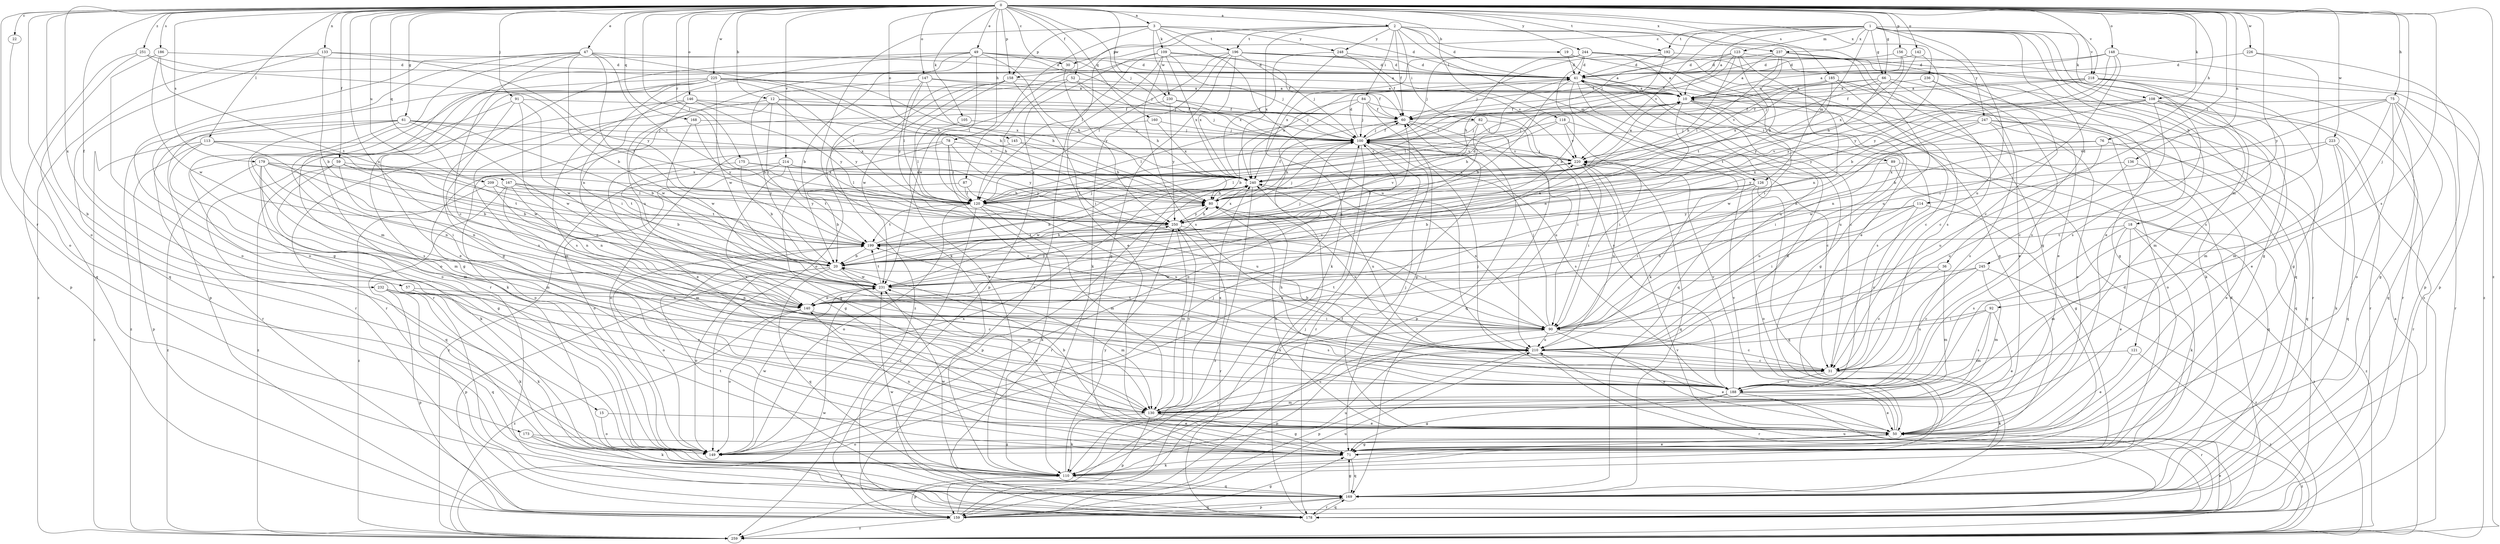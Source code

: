strict digraph  {
0;
1;
2;
3;
10;
12;
15;
18;
19;
20;
22;
30;
31;
36;
41;
47;
49;
50;
52;
57;
59;
60;
61;
66;
71;
75;
76;
78;
80;
82;
84;
87;
89;
90;
91;
92;
100;
105;
108;
109;
110;
113;
114;
118;
120;
121;
123;
126;
130;
133;
136;
140;
142;
145;
146;
147;
148;
149;
156;
158;
159;
160;
167;
168;
169;
173;
175;
178;
179;
185;
186;
188;
192;
196;
199;
209;
210;
214;
218;
220;
223;
225;
226;
230;
231;
232;
236;
237;
240;
244;
245;
247;
248;
250;
251;
259;
0 -> 2  [label=a];
0 -> 3  [label=a];
0 -> 12  [label=b];
0 -> 15  [label=b];
0 -> 22  [label=c];
0 -> 30  [label=c];
0 -> 47  [label=e];
0 -> 49  [label=e];
0 -> 52  [label=f];
0 -> 57  [label=f];
0 -> 59  [label=f];
0 -> 61  [label=g];
0 -> 66  [label=g];
0 -> 75  [label=h];
0 -> 76  [label=h];
0 -> 78  [label=h];
0 -> 91  [label=j];
0 -> 92  [label=j];
0 -> 100  [label=j];
0 -> 105  [label=k];
0 -> 108  [label=k];
0 -> 113  [label=l];
0 -> 114  [label=l];
0 -> 118  [label=l];
0 -> 120  [label=l];
0 -> 133  [label=n];
0 -> 136  [label=n];
0 -> 140  [label=n];
0 -> 142  [label=o];
0 -> 145  [label=o];
0 -> 146  [label=o];
0 -> 147  [label=o];
0 -> 148  [label=o];
0 -> 149  [label=o];
0 -> 156  [label=p];
0 -> 158  [label=p];
0 -> 160  [label=q];
0 -> 167  [label=q];
0 -> 168  [label=q];
0 -> 173  [label=r];
0 -> 175  [label=r];
0 -> 179  [label=s];
0 -> 185  [label=s];
0 -> 186  [label=s];
0 -> 188  [label=s];
0 -> 192  [label=t];
0 -> 209  [label=u];
0 -> 214  [label=v];
0 -> 218  [label=v];
0 -> 223  [label=w];
0 -> 225  [label=w];
0 -> 226  [label=w];
0 -> 230  [label=w];
0 -> 232  [label=x];
0 -> 236  [label=x];
0 -> 237  [label=x];
0 -> 244  [label=y];
0 -> 245  [label=y];
0 -> 251  [label=z];
0 -> 259  [label=z];
1 -> 10  [label=a];
1 -> 18  [label=b];
1 -> 30  [label=c];
1 -> 36  [label=d];
1 -> 50  [label=e];
1 -> 66  [label=g];
1 -> 100  [label=j];
1 -> 108  [label=k];
1 -> 121  [label=m];
1 -> 123  [label=m];
1 -> 126  [label=m];
1 -> 192  [label=t];
1 -> 210  [label=u];
1 -> 218  [label=v];
1 -> 220  [label=v];
1 -> 237  [label=x];
1 -> 247  [label=y];
2 -> 19  [label=b];
2 -> 41  [label=d];
2 -> 50  [label=e];
2 -> 60  [label=f];
2 -> 71  [label=g];
2 -> 82  [label=i];
2 -> 84  [label=i];
2 -> 120  [label=l];
2 -> 126  [label=m];
2 -> 158  [label=p];
2 -> 196  [label=t];
2 -> 240  [label=x];
2 -> 248  [label=y];
3 -> 41  [label=d];
3 -> 87  [label=i];
3 -> 109  [label=k];
3 -> 110  [label=k];
3 -> 158  [label=p];
3 -> 196  [label=t];
3 -> 210  [label=u];
3 -> 230  [label=w];
3 -> 248  [label=y];
10 -> 60  [label=f];
10 -> 89  [label=i];
10 -> 120  [label=l];
10 -> 140  [label=n];
10 -> 188  [label=s];
10 -> 210  [label=u];
12 -> 60  [label=f];
12 -> 100  [label=j];
12 -> 178  [label=r];
12 -> 188  [label=s];
12 -> 199  [label=t];
12 -> 250  [label=y];
15 -> 50  [label=e];
15 -> 149  [label=o];
18 -> 50  [label=e];
18 -> 110  [label=k];
18 -> 130  [label=m];
18 -> 188  [label=s];
18 -> 199  [label=t];
18 -> 259  [label=z];
19 -> 41  [label=d];
19 -> 71  [label=g];
19 -> 90  [label=i];
20 -> 60  [label=f];
20 -> 80  [label=h];
20 -> 100  [label=j];
20 -> 130  [label=m];
20 -> 149  [label=o];
20 -> 159  [label=p];
20 -> 169  [label=q];
20 -> 231  [label=w];
22 -> 149  [label=o];
30 -> 178  [label=r];
30 -> 250  [label=y];
31 -> 80  [label=h];
31 -> 110  [label=k];
31 -> 188  [label=s];
36 -> 31  [label=c];
36 -> 130  [label=m];
36 -> 231  [label=w];
41 -> 10  [label=a];
41 -> 20  [label=b];
41 -> 31  [label=c];
41 -> 71  [label=g];
41 -> 110  [label=k];
41 -> 169  [label=q];
41 -> 210  [label=u];
41 -> 240  [label=x];
47 -> 20  [label=b];
47 -> 31  [label=c];
47 -> 41  [label=d];
47 -> 71  [label=g];
47 -> 80  [label=h];
47 -> 120  [label=l];
47 -> 130  [label=m];
47 -> 149  [label=o];
47 -> 199  [label=t];
49 -> 10  [label=a];
49 -> 20  [label=b];
49 -> 41  [label=d];
49 -> 71  [label=g];
49 -> 80  [label=h];
49 -> 100  [label=j];
49 -> 120  [label=l];
49 -> 140  [label=n];
49 -> 210  [label=u];
50 -> 20  [label=b];
50 -> 41  [label=d];
50 -> 71  [label=g];
50 -> 80  [label=h];
50 -> 100  [label=j];
50 -> 149  [label=o];
50 -> 220  [label=v];
50 -> 231  [label=w];
50 -> 259  [label=z];
52 -> 10  [label=a];
52 -> 50  [label=e];
52 -> 80  [label=h];
52 -> 100  [label=j];
52 -> 120  [label=l];
57 -> 110  [label=k];
57 -> 140  [label=n];
59 -> 20  [label=b];
59 -> 130  [label=m];
59 -> 140  [label=n];
59 -> 199  [label=t];
59 -> 240  [label=x];
59 -> 259  [label=z];
60 -> 100  [label=j];
60 -> 159  [label=p];
60 -> 210  [label=u];
61 -> 20  [label=b];
61 -> 100  [label=j];
61 -> 130  [label=m];
61 -> 178  [label=r];
61 -> 188  [label=s];
61 -> 231  [label=w];
61 -> 240  [label=x];
61 -> 259  [label=z];
66 -> 10  [label=a];
66 -> 31  [label=c];
66 -> 100  [label=j];
66 -> 188  [label=s];
66 -> 240  [label=x];
66 -> 250  [label=y];
71 -> 50  [label=e];
71 -> 110  [label=k];
71 -> 140  [label=n];
71 -> 169  [label=q];
75 -> 20  [label=b];
75 -> 60  [label=f];
75 -> 71  [label=g];
75 -> 130  [label=m];
75 -> 140  [label=n];
75 -> 149  [label=o];
75 -> 169  [label=q];
75 -> 178  [label=r];
76 -> 169  [label=q];
76 -> 210  [label=u];
76 -> 220  [label=v];
76 -> 250  [label=y];
78 -> 31  [label=c];
78 -> 71  [label=g];
78 -> 120  [label=l];
78 -> 149  [label=o];
78 -> 220  [label=v];
78 -> 250  [label=y];
80 -> 60  [label=f];
80 -> 210  [label=u];
80 -> 220  [label=v];
80 -> 250  [label=y];
82 -> 90  [label=i];
82 -> 100  [label=j];
82 -> 120  [label=l];
82 -> 140  [label=n];
82 -> 169  [label=q];
84 -> 20  [label=b];
84 -> 60  [label=f];
84 -> 71  [label=g];
84 -> 100  [label=j];
84 -> 149  [label=o];
84 -> 188  [label=s];
87 -> 20  [label=b];
87 -> 120  [label=l];
87 -> 210  [label=u];
89 -> 71  [label=g];
89 -> 169  [label=q];
89 -> 210  [label=u];
89 -> 240  [label=x];
90 -> 20  [label=b];
90 -> 31  [label=c];
90 -> 50  [label=e];
90 -> 100  [label=j];
90 -> 159  [label=p];
90 -> 199  [label=t];
90 -> 210  [label=u];
90 -> 240  [label=x];
91 -> 31  [label=c];
91 -> 60  [label=f];
91 -> 149  [label=o];
91 -> 188  [label=s];
91 -> 231  [label=w];
92 -> 50  [label=e];
92 -> 90  [label=i];
92 -> 130  [label=m];
92 -> 188  [label=s];
92 -> 210  [label=u];
100 -> 41  [label=d];
100 -> 60  [label=f];
100 -> 80  [label=h];
100 -> 149  [label=o];
100 -> 178  [label=r];
100 -> 188  [label=s];
100 -> 220  [label=v];
105 -> 100  [label=j];
105 -> 120  [label=l];
108 -> 31  [label=c];
108 -> 50  [label=e];
108 -> 60  [label=f];
108 -> 130  [label=m];
108 -> 140  [label=n];
108 -> 178  [label=r];
108 -> 250  [label=y];
109 -> 41  [label=d];
109 -> 50  [label=e];
109 -> 60  [label=f];
109 -> 100  [label=j];
109 -> 159  [label=p];
109 -> 178  [label=r];
109 -> 188  [label=s];
109 -> 240  [label=x];
110 -> 90  [label=i];
110 -> 159  [label=p];
110 -> 169  [label=q];
110 -> 210  [label=u];
110 -> 231  [label=w];
110 -> 250  [label=y];
113 -> 90  [label=i];
113 -> 130  [label=m];
113 -> 159  [label=p];
113 -> 220  [label=v];
113 -> 231  [label=w];
113 -> 259  [label=z];
114 -> 31  [label=c];
114 -> 90  [label=i];
114 -> 140  [label=n];
114 -> 250  [label=y];
114 -> 259  [label=z];
118 -> 31  [label=c];
118 -> 80  [label=h];
118 -> 90  [label=i];
118 -> 100  [label=j];
118 -> 220  [label=v];
120 -> 110  [label=k];
120 -> 130  [label=m];
120 -> 149  [label=o];
120 -> 178  [label=r];
120 -> 199  [label=t];
120 -> 210  [label=u];
121 -> 31  [label=c];
121 -> 50  [label=e];
121 -> 259  [label=z];
123 -> 41  [label=d];
123 -> 60  [label=f];
123 -> 71  [label=g];
123 -> 80  [label=h];
123 -> 120  [label=l];
123 -> 140  [label=n];
123 -> 199  [label=t];
126 -> 20  [label=b];
126 -> 90  [label=i];
126 -> 120  [label=l];
126 -> 149  [label=o];
126 -> 169  [label=q];
130 -> 50  [label=e];
130 -> 71  [label=g];
130 -> 110  [label=k];
130 -> 159  [label=p];
130 -> 210  [label=u];
130 -> 240  [label=x];
130 -> 250  [label=y];
133 -> 20  [label=b];
133 -> 41  [label=d];
133 -> 169  [label=q];
133 -> 250  [label=y];
133 -> 259  [label=z];
136 -> 50  [label=e];
136 -> 210  [label=u];
136 -> 240  [label=x];
140 -> 90  [label=i];
140 -> 149  [label=o];
140 -> 188  [label=s];
140 -> 220  [label=v];
140 -> 259  [label=z];
142 -> 41  [label=d];
142 -> 80  [label=h];
142 -> 250  [label=y];
145 -> 80  [label=h];
145 -> 149  [label=o];
145 -> 220  [label=v];
146 -> 60  [label=f];
146 -> 80  [label=h];
146 -> 130  [label=m];
146 -> 178  [label=r];
146 -> 231  [label=w];
146 -> 250  [label=y];
147 -> 10  [label=a];
147 -> 20  [label=b];
147 -> 60  [label=f];
147 -> 80  [label=h];
147 -> 120  [label=l];
147 -> 250  [label=y];
148 -> 10  [label=a];
148 -> 20  [label=b];
148 -> 41  [label=d];
148 -> 90  [label=i];
148 -> 159  [label=p];
148 -> 250  [label=y];
149 -> 100  [label=j];
149 -> 231  [label=w];
149 -> 240  [label=x];
156 -> 41  [label=d];
156 -> 60  [label=f];
156 -> 240  [label=x];
156 -> 259  [label=z];
158 -> 10  [label=a];
158 -> 90  [label=i];
158 -> 110  [label=k];
158 -> 149  [label=o];
158 -> 231  [label=w];
158 -> 259  [label=z];
159 -> 60  [label=f];
159 -> 71  [label=g];
159 -> 100  [label=j];
159 -> 169  [label=q];
159 -> 210  [label=u];
159 -> 259  [label=z];
160 -> 50  [label=e];
160 -> 100  [label=j];
160 -> 240  [label=x];
167 -> 20  [label=b];
167 -> 120  [label=l];
167 -> 130  [label=m];
167 -> 140  [label=n];
167 -> 169  [label=q];
167 -> 250  [label=y];
168 -> 100  [label=j];
168 -> 231  [label=w];
168 -> 250  [label=y];
169 -> 41  [label=d];
169 -> 71  [label=g];
169 -> 159  [label=p];
169 -> 178  [label=r];
169 -> 199  [label=t];
169 -> 231  [label=w];
173 -> 71  [label=g];
173 -> 110  [label=k];
173 -> 178  [label=r];
175 -> 20  [label=b];
175 -> 120  [label=l];
175 -> 188  [label=s];
175 -> 240  [label=x];
178 -> 41  [label=d];
178 -> 50  [label=e];
178 -> 169  [label=q];
178 -> 210  [label=u];
178 -> 240  [label=x];
179 -> 20  [label=b];
179 -> 71  [label=g];
179 -> 110  [label=k];
179 -> 140  [label=n];
179 -> 199  [label=t];
179 -> 240  [label=x];
179 -> 250  [label=y];
179 -> 259  [label=z];
185 -> 10  [label=a];
185 -> 31  [label=c];
185 -> 50  [label=e];
185 -> 120  [label=l];
185 -> 178  [label=r];
185 -> 199  [label=t];
185 -> 220  [label=v];
186 -> 41  [label=d];
186 -> 149  [label=o];
186 -> 199  [label=t];
186 -> 231  [label=w];
188 -> 50  [label=e];
188 -> 71  [label=g];
188 -> 100  [label=j];
188 -> 130  [label=m];
188 -> 178  [label=r];
188 -> 220  [label=v];
192 -> 41  [label=d];
192 -> 100  [label=j];
192 -> 120  [label=l];
192 -> 259  [label=z];
196 -> 10  [label=a];
196 -> 41  [label=d];
196 -> 71  [label=g];
196 -> 100  [label=j];
196 -> 110  [label=k];
196 -> 120  [label=l];
196 -> 220  [label=v];
196 -> 231  [label=w];
196 -> 240  [label=x];
199 -> 20  [label=b];
199 -> 80  [label=h];
199 -> 100  [label=j];
199 -> 149  [label=o];
209 -> 80  [label=h];
209 -> 140  [label=n];
209 -> 199  [label=t];
209 -> 259  [label=z];
210 -> 31  [label=c];
210 -> 50  [label=e];
210 -> 159  [label=p];
210 -> 178  [label=r];
210 -> 199  [label=t];
214 -> 71  [label=g];
214 -> 149  [label=o];
214 -> 199  [label=t];
214 -> 240  [label=x];
214 -> 250  [label=y];
214 -> 259  [label=z];
218 -> 10  [label=a];
218 -> 60  [label=f];
218 -> 71  [label=g];
218 -> 130  [label=m];
218 -> 178  [label=r];
218 -> 188  [label=s];
218 -> 250  [label=y];
220 -> 10  [label=a];
220 -> 90  [label=i];
220 -> 100  [label=j];
220 -> 120  [label=l];
220 -> 169  [label=q];
220 -> 210  [label=u];
220 -> 240  [label=x];
223 -> 110  [label=k];
223 -> 169  [label=q];
223 -> 178  [label=r];
223 -> 220  [label=v];
223 -> 231  [label=w];
225 -> 10  [label=a];
225 -> 71  [label=g];
225 -> 80  [label=h];
225 -> 90  [label=i];
225 -> 120  [label=l];
225 -> 149  [label=o];
225 -> 159  [label=p];
225 -> 178  [label=r];
225 -> 231  [label=w];
225 -> 240  [label=x];
226 -> 41  [label=d];
226 -> 159  [label=p];
226 -> 188  [label=s];
230 -> 60  [label=f];
230 -> 100  [label=j];
230 -> 110  [label=k];
230 -> 250  [label=y];
231 -> 10  [label=a];
231 -> 130  [label=m];
231 -> 140  [label=n];
231 -> 199  [label=t];
231 -> 250  [label=y];
232 -> 31  [label=c];
232 -> 110  [label=k];
232 -> 140  [label=n];
232 -> 159  [label=p];
232 -> 169  [label=q];
232 -> 188  [label=s];
236 -> 10  [label=a];
236 -> 50  [label=e];
236 -> 110  [label=k];
237 -> 10  [label=a];
237 -> 31  [label=c];
237 -> 41  [label=d];
237 -> 80  [label=h];
237 -> 120  [label=l];
237 -> 210  [label=u];
240 -> 80  [label=h];
240 -> 120  [label=l];
240 -> 159  [label=p];
240 -> 178  [label=r];
240 -> 210  [label=u];
240 -> 231  [label=w];
240 -> 259  [label=z];
244 -> 10  [label=a];
244 -> 20  [label=b];
244 -> 41  [label=d];
244 -> 71  [label=g];
244 -> 80  [label=h];
244 -> 100  [label=j];
244 -> 169  [label=q];
244 -> 188  [label=s];
244 -> 240  [label=x];
245 -> 31  [label=c];
245 -> 90  [label=i];
245 -> 130  [label=m];
245 -> 231  [label=w];
245 -> 259  [label=z];
247 -> 50  [label=e];
247 -> 90  [label=i];
247 -> 100  [label=j];
247 -> 149  [label=o];
247 -> 169  [label=q];
247 -> 188  [label=s];
247 -> 231  [label=w];
248 -> 41  [label=d];
248 -> 60  [label=f];
248 -> 110  [label=k];
248 -> 240  [label=x];
250 -> 41  [label=d];
250 -> 80  [label=h];
250 -> 90  [label=i];
250 -> 100  [label=j];
250 -> 130  [label=m];
250 -> 178  [label=r];
250 -> 199  [label=t];
250 -> 240  [label=x];
251 -> 41  [label=d];
251 -> 120  [label=l];
251 -> 159  [label=p];
251 -> 169  [label=q];
259 -> 10  [label=a];
259 -> 220  [label=v];
259 -> 231  [label=w];
}
